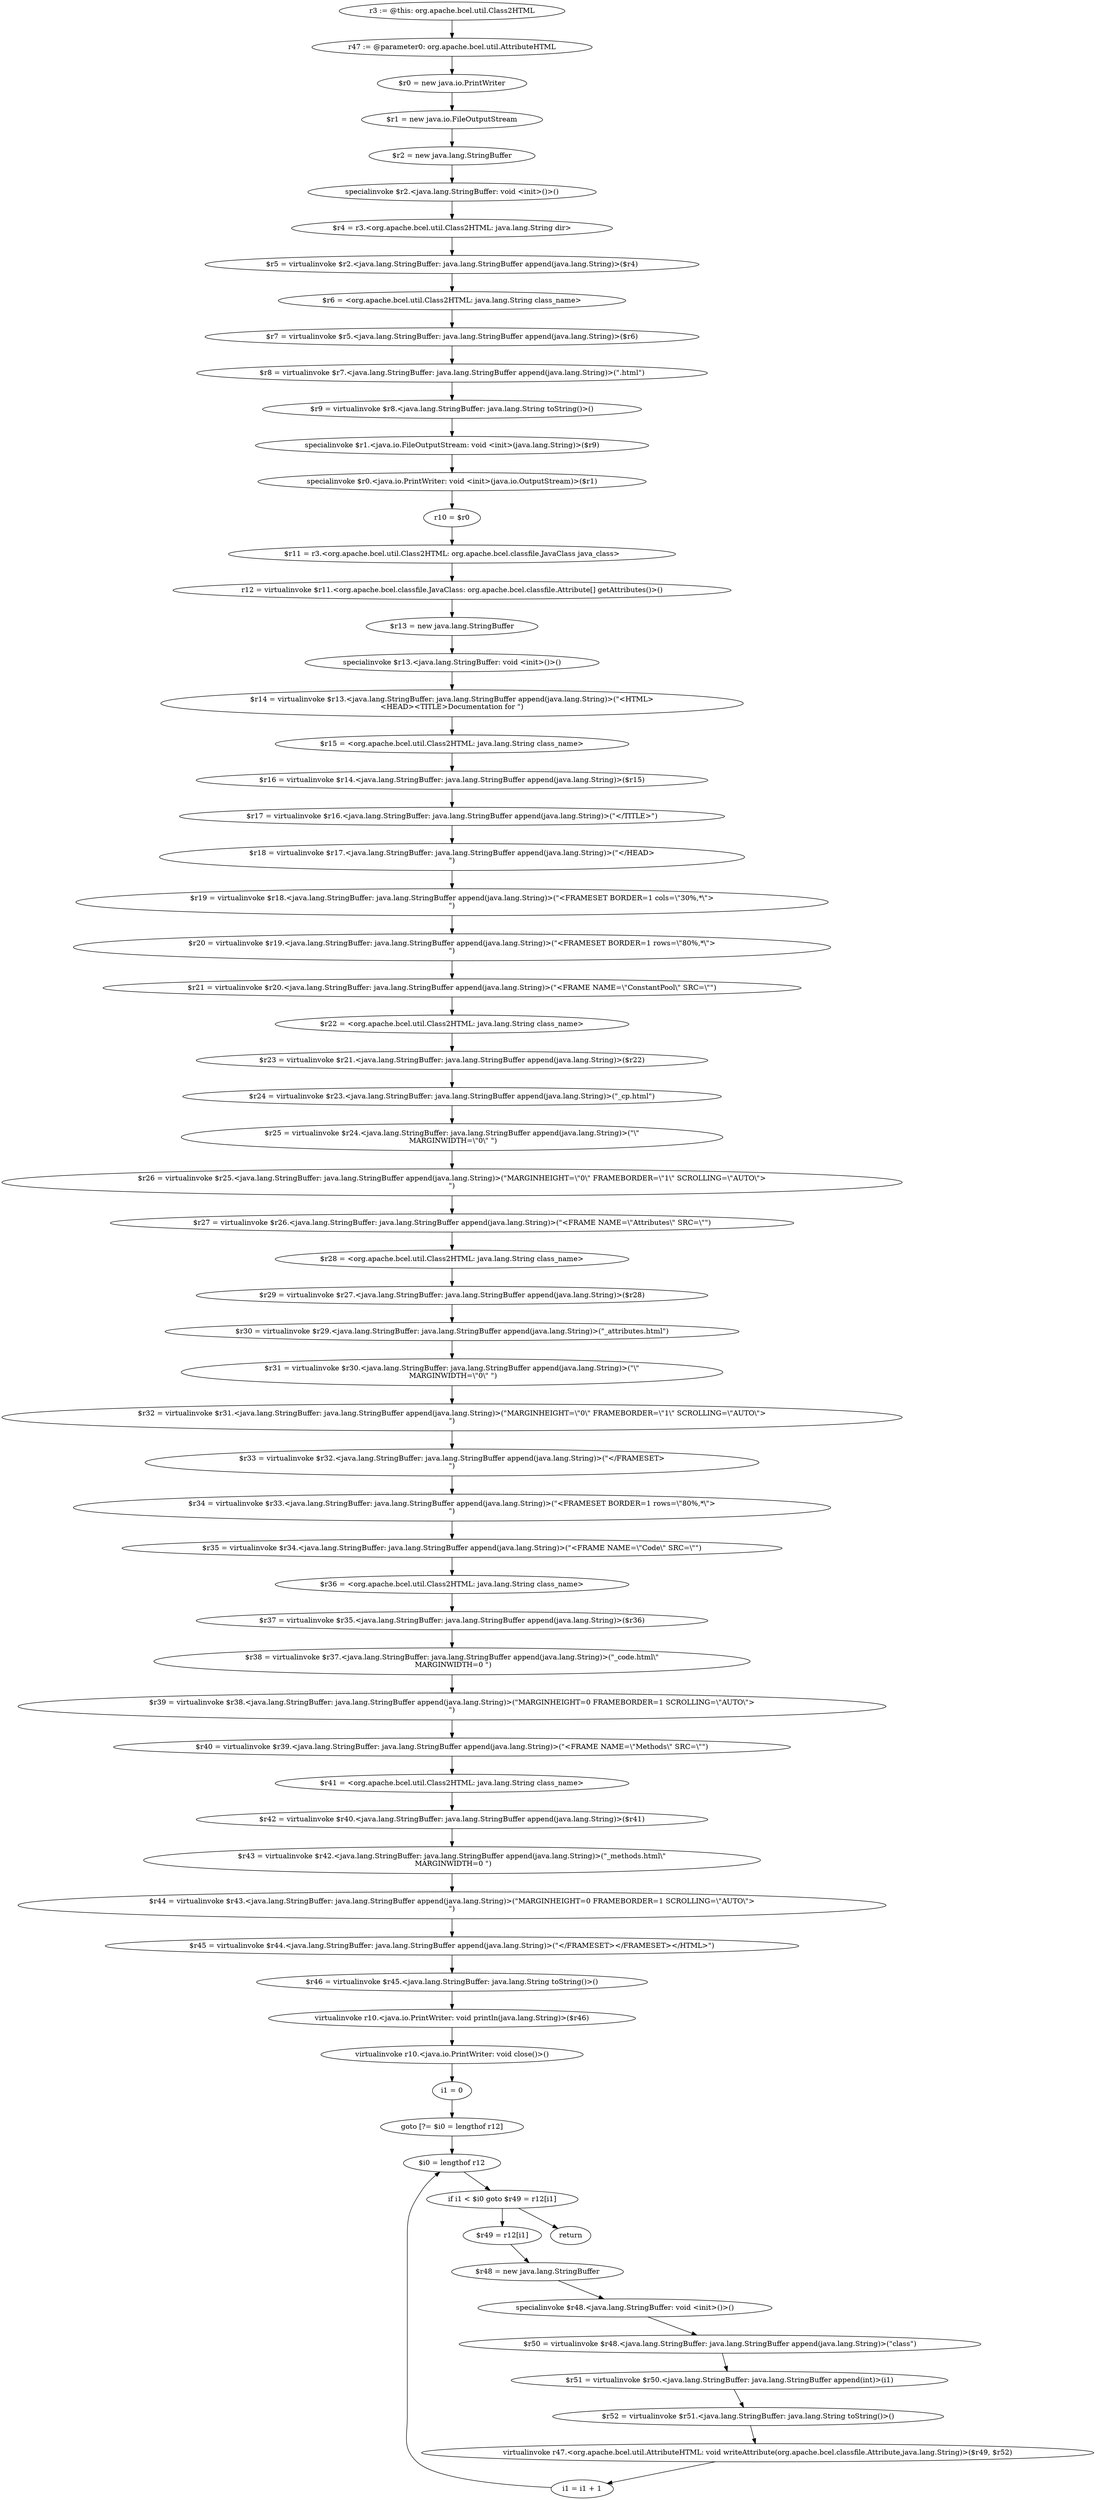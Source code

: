digraph "unitGraph" {
    "r3 := @this: org.apache.bcel.util.Class2HTML"
    "r47 := @parameter0: org.apache.bcel.util.AttributeHTML"
    "$r0 = new java.io.PrintWriter"
    "$r1 = new java.io.FileOutputStream"
    "$r2 = new java.lang.StringBuffer"
    "specialinvoke $r2.<java.lang.StringBuffer: void <init>()>()"
    "$r4 = r3.<org.apache.bcel.util.Class2HTML: java.lang.String dir>"
    "$r5 = virtualinvoke $r2.<java.lang.StringBuffer: java.lang.StringBuffer append(java.lang.String)>($r4)"
    "$r6 = <org.apache.bcel.util.Class2HTML: java.lang.String class_name>"
    "$r7 = virtualinvoke $r5.<java.lang.StringBuffer: java.lang.StringBuffer append(java.lang.String)>($r6)"
    "$r8 = virtualinvoke $r7.<java.lang.StringBuffer: java.lang.StringBuffer append(java.lang.String)>(\".html\")"
    "$r9 = virtualinvoke $r8.<java.lang.StringBuffer: java.lang.String toString()>()"
    "specialinvoke $r1.<java.io.FileOutputStream: void <init>(java.lang.String)>($r9)"
    "specialinvoke $r0.<java.io.PrintWriter: void <init>(java.io.OutputStream)>($r1)"
    "r10 = $r0"
    "$r11 = r3.<org.apache.bcel.util.Class2HTML: org.apache.bcel.classfile.JavaClass java_class>"
    "r12 = virtualinvoke $r11.<org.apache.bcel.classfile.JavaClass: org.apache.bcel.classfile.Attribute[] getAttributes()>()"
    "$r13 = new java.lang.StringBuffer"
    "specialinvoke $r13.<java.lang.StringBuffer: void <init>()>()"
    "$r14 = virtualinvoke $r13.<java.lang.StringBuffer: java.lang.StringBuffer append(java.lang.String)>(\"<HTML>\n<HEAD><TITLE>Documentation for \")"
    "$r15 = <org.apache.bcel.util.Class2HTML: java.lang.String class_name>"
    "$r16 = virtualinvoke $r14.<java.lang.StringBuffer: java.lang.StringBuffer append(java.lang.String)>($r15)"
    "$r17 = virtualinvoke $r16.<java.lang.StringBuffer: java.lang.StringBuffer append(java.lang.String)>(\"</TITLE>\")"
    "$r18 = virtualinvoke $r17.<java.lang.StringBuffer: java.lang.StringBuffer append(java.lang.String)>(\"</HEAD>\n\")"
    "$r19 = virtualinvoke $r18.<java.lang.StringBuffer: java.lang.StringBuffer append(java.lang.String)>(\"<FRAMESET BORDER=1 cols=\\\"30%,*\\\">\n\")"
    "$r20 = virtualinvoke $r19.<java.lang.StringBuffer: java.lang.StringBuffer append(java.lang.String)>(\"<FRAMESET BORDER=1 rows=\\\"80%,*\\\">\n\")"
    "$r21 = virtualinvoke $r20.<java.lang.StringBuffer: java.lang.StringBuffer append(java.lang.String)>(\"<FRAME NAME=\\\"ConstantPool\\\" SRC=\\\"\")"
    "$r22 = <org.apache.bcel.util.Class2HTML: java.lang.String class_name>"
    "$r23 = virtualinvoke $r21.<java.lang.StringBuffer: java.lang.StringBuffer append(java.lang.String)>($r22)"
    "$r24 = virtualinvoke $r23.<java.lang.StringBuffer: java.lang.StringBuffer append(java.lang.String)>(\"_cp.html\")"
    "$r25 = virtualinvoke $r24.<java.lang.StringBuffer: java.lang.StringBuffer append(java.lang.String)>(\"\\\"\n MARGINWIDTH=\\\"0\\\" \")"
    "$r26 = virtualinvoke $r25.<java.lang.StringBuffer: java.lang.StringBuffer append(java.lang.String)>(\"MARGINHEIGHT=\\\"0\\\" FRAMEBORDER=\\\"1\\\" SCROLLING=\\\"AUTO\\\">\n\")"
    "$r27 = virtualinvoke $r26.<java.lang.StringBuffer: java.lang.StringBuffer append(java.lang.String)>(\"<FRAME NAME=\\\"Attributes\\\" SRC=\\\"\")"
    "$r28 = <org.apache.bcel.util.Class2HTML: java.lang.String class_name>"
    "$r29 = virtualinvoke $r27.<java.lang.StringBuffer: java.lang.StringBuffer append(java.lang.String)>($r28)"
    "$r30 = virtualinvoke $r29.<java.lang.StringBuffer: java.lang.StringBuffer append(java.lang.String)>(\"_attributes.html\")"
    "$r31 = virtualinvoke $r30.<java.lang.StringBuffer: java.lang.StringBuffer append(java.lang.String)>(\"\\\"\n MARGINWIDTH=\\\"0\\\" \")"
    "$r32 = virtualinvoke $r31.<java.lang.StringBuffer: java.lang.StringBuffer append(java.lang.String)>(\"MARGINHEIGHT=\\\"0\\\" FRAMEBORDER=\\\"1\\\" SCROLLING=\\\"AUTO\\\">\n\")"
    "$r33 = virtualinvoke $r32.<java.lang.StringBuffer: java.lang.StringBuffer append(java.lang.String)>(\"</FRAMESET>\n\")"
    "$r34 = virtualinvoke $r33.<java.lang.StringBuffer: java.lang.StringBuffer append(java.lang.String)>(\"<FRAMESET BORDER=1 rows=\\\"80%,*\\\">\n\")"
    "$r35 = virtualinvoke $r34.<java.lang.StringBuffer: java.lang.StringBuffer append(java.lang.String)>(\"<FRAME NAME=\\\"Code\\\" SRC=\\\"\")"
    "$r36 = <org.apache.bcel.util.Class2HTML: java.lang.String class_name>"
    "$r37 = virtualinvoke $r35.<java.lang.StringBuffer: java.lang.StringBuffer append(java.lang.String)>($r36)"
    "$r38 = virtualinvoke $r37.<java.lang.StringBuffer: java.lang.StringBuffer append(java.lang.String)>(\"_code.html\\\"\n MARGINWIDTH=0 \")"
    "$r39 = virtualinvoke $r38.<java.lang.StringBuffer: java.lang.StringBuffer append(java.lang.String)>(\"MARGINHEIGHT=0 FRAMEBORDER=1 SCROLLING=\\\"AUTO\\\">\n\")"
    "$r40 = virtualinvoke $r39.<java.lang.StringBuffer: java.lang.StringBuffer append(java.lang.String)>(\"<FRAME NAME=\\\"Methods\\\" SRC=\\\"\")"
    "$r41 = <org.apache.bcel.util.Class2HTML: java.lang.String class_name>"
    "$r42 = virtualinvoke $r40.<java.lang.StringBuffer: java.lang.StringBuffer append(java.lang.String)>($r41)"
    "$r43 = virtualinvoke $r42.<java.lang.StringBuffer: java.lang.StringBuffer append(java.lang.String)>(\"_methods.html\\\"\n MARGINWIDTH=0 \")"
    "$r44 = virtualinvoke $r43.<java.lang.StringBuffer: java.lang.StringBuffer append(java.lang.String)>(\"MARGINHEIGHT=0 FRAMEBORDER=1 SCROLLING=\\\"AUTO\\\">\n\")"
    "$r45 = virtualinvoke $r44.<java.lang.StringBuffer: java.lang.StringBuffer append(java.lang.String)>(\"</FRAMESET></FRAMESET></HTML>\")"
    "$r46 = virtualinvoke $r45.<java.lang.StringBuffer: java.lang.String toString()>()"
    "virtualinvoke r10.<java.io.PrintWriter: void println(java.lang.String)>($r46)"
    "virtualinvoke r10.<java.io.PrintWriter: void close()>()"
    "i1 = 0"
    "goto [?= $i0 = lengthof r12]"
    "$r49 = r12[i1]"
    "$r48 = new java.lang.StringBuffer"
    "specialinvoke $r48.<java.lang.StringBuffer: void <init>()>()"
    "$r50 = virtualinvoke $r48.<java.lang.StringBuffer: java.lang.StringBuffer append(java.lang.String)>(\"class\")"
    "$r51 = virtualinvoke $r50.<java.lang.StringBuffer: java.lang.StringBuffer append(int)>(i1)"
    "$r52 = virtualinvoke $r51.<java.lang.StringBuffer: java.lang.String toString()>()"
    "virtualinvoke r47.<org.apache.bcel.util.AttributeHTML: void writeAttribute(org.apache.bcel.classfile.Attribute,java.lang.String)>($r49, $r52)"
    "i1 = i1 + 1"
    "$i0 = lengthof r12"
    "if i1 < $i0 goto $r49 = r12[i1]"
    "return"
    "r3 := @this: org.apache.bcel.util.Class2HTML"->"r47 := @parameter0: org.apache.bcel.util.AttributeHTML";
    "r47 := @parameter0: org.apache.bcel.util.AttributeHTML"->"$r0 = new java.io.PrintWriter";
    "$r0 = new java.io.PrintWriter"->"$r1 = new java.io.FileOutputStream";
    "$r1 = new java.io.FileOutputStream"->"$r2 = new java.lang.StringBuffer";
    "$r2 = new java.lang.StringBuffer"->"specialinvoke $r2.<java.lang.StringBuffer: void <init>()>()";
    "specialinvoke $r2.<java.lang.StringBuffer: void <init>()>()"->"$r4 = r3.<org.apache.bcel.util.Class2HTML: java.lang.String dir>";
    "$r4 = r3.<org.apache.bcel.util.Class2HTML: java.lang.String dir>"->"$r5 = virtualinvoke $r2.<java.lang.StringBuffer: java.lang.StringBuffer append(java.lang.String)>($r4)";
    "$r5 = virtualinvoke $r2.<java.lang.StringBuffer: java.lang.StringBuffer append(java.lang.String)>($r4)"->"$r6 = <org.apache.bcel.util.Class2HTML: java.lang.String class_name>";
    "$r6 = <org.apache.bcel.util.Class2HTML: java.lang.String class_name>"->"$r7 = virtualinvoke $r5.<java.lang.StringBuffer: java.lang.StringBuffer append(java.lang.String)>($r6)";
    "$r7 = virtualinvoke $r5.<java.lang.StringBuffer: java.lang.StringBuffer append(java.lang.String)>($r6)"->"$r8 = virtualinvoke $r7.<java.lang.StringBuffer: java.lang.StringBuffer append(java.lang.String)>(\".html\")";
    "$r8 = virtualinvoke $r7.<java.lang.StringBuffer: java.lang.StringBuffer append(java.lang.String)>(\".html\")"->"$r9 = virtualinvoke $r8.<java.lang.StringBuffer: java.lang.String toString()>()";
    "$r9 = virtualinvoke $r8.<java.lang.StringBuffer: java.lang.String toString()>()"->"specialinvoke $r1.<java.io.FileOutputStream: void <init>(java.lang.String)>($r9)";
    "specialinvoke $r1.<java.io.FileOutputStream: void <init>(java.lang.String)>($r9)"->"specialinvoke $r0.<java.io.PrintWriter: void <init>(java.io.OutputStream)>($r1)";
    "specialinvoke $r0.<java.io.PrintWriter: void <init>(java.io.OutputStream)>($r1)"->"r10 = $r0";
    "r10 = $r0"->"$r11 = r3.<org.apache.bcel.util.Class2HTML: org.apache.bcel.classfile.JavaClass java_class>";
    "$r11 = r3.<org.apache.bcel.util.Class2HTML: org.apache.bcel.classfile.JavaClass java_class>"->"r12 = virtualinvoke $r11.<org.apache.bcel.classfile.JavaClass: org.apache.bcel.classfile.Attribute[] getAttributes()>()";
    "r12 = virtualinvoke $r11.<org.apache.bcel.classfile.JavaClass: org.apache.bcel.classfile.Attribute[] getAttributes()>()"->"$r13 = new java.lang.StringBuffer";
    "$r13 = new java.lang.StringBuffer"->"specialinvoke $r13.<java.lang.StringBuffer: void <init>()>()";
    "specialinvoke $r13.<java.lang.StringBuffer: void <init>()>()"->"$r14 = virtualinvoke $r13.<java.lang.StringBuffer: java.lang.StringBuffer append(java.lang.String)>(\"<HTML>\n<HEAD><TITLE>Documentation for \")";
    "$r14 = virtualinvoke $r13.<java.lang.StringBuffer: java.lang.StringBuffer append(java.lang.String)>(\"<HTML>\n<HEAD><TITLE>Documentation for \")"->"$r15 = <org.apache.bcel.util.Class2HTML: java.lang.String class_name>";
    "$r15 = <org.apache.bcel.util.Class2HTML: java.lang.String class_name>"->"$r16 = virtualinvoke $r14.<java.lang.StringBuffer: java.lang.StringBuffer append(java.lang.String)>($r15)";
    "$r16 = virtualinvoke $r14.<java.lang.StringBuffer: java.lang.StringBuffer append(java.lang.String)>($r15)"->"$r17 = virtualinvoke $r16.<java.lang.StringBuffer: java.lang.StringBuffer append(java.lang.String)>(\"</TITLE>\")";
    "$r17 = virtualinvoke $r16.<java.lang.StringBuffer: java.lang.StringBuffer append(java.lang.String)>(\"</TITLE>\")"->"$r18 = virtualinvoke $r17.<java.lang.StringBuffer: java.lang.StringBuffer append(java.lang.String)>(\"</HEAD>\n\")";
    "$r18 = virtualinvoke $r17.<java.lang.StringBuffer: java.lang.StringBuffer append(java.lang.String)>(\"</HEAD>\n\")"->"$r19 = virtualinvoke $r18.<java.lang.StringBuffer: java.lang.StringBuffer append(java.lang.String)>(\"<FRAMESET BORDER=1 cols=\\\"30%,*\\\">\n\")";
    "$r19 = virtualinvoke $r18.<java.lang.StringBuffer: java.lang.StringBuffer append(java.lang.String)>(\"<FRAMESET BORDER=1 cols=\\\"30%,*\\\">\n\")"->"$r20 = virtualinvoke $r19.<java.lang.StringBuffer: java.lang.StringBuffer append(java.lang.String)>(\"<FRAMESET BORDER=1 rows=\\\"80%,*\\\">\n\")";
    "$r20 = virtualinvoke $r19.<java.lang.StringBuffer: java.lang.StringBuffer append(java.lang.String)>(\"<FRAMESET BORDER=1 rows=\\\"80%,*\\\">\n\")"->"$r21 = virtualinvoke $r20.<java.lang.StringBuffer: java.lang.StringBuffer append(java.lang.String)>(\"<FRAME NAME=\\\"ConstantPool\\\" SRC=\\\"\")";
    "$r21 = virtualinvoke $r20.<java.lang.StringBuffer: java.lang.StringBuffer append(java.lang.String)>(\"<FRAME NAME=\\\"ConstantPool\\\" SRC=\\\"\")"->"$r22 = <org.apache.bcel.util.Class2HTML: java.lang.String class_name>";
    "$r22 = <org.apache.bcel.util.Class2HTML: java.lang.String class_name>"->"$r23 = virtualinvoke $r21.<java.lang.StringBuffer: java.lang.StringBuffer append(java.lang.String)>($r22)";
    "$r23 = virtualinvoke $r21.<java.lang.StringBuffer: java.lang.StringBuffer append(java.lang.String)>($r22)"->"$r24 = virtualinvoke $r23.<java.lang.StringBuffer: java.lang.StringBuffer append(java.lang.String)>(\"_cp.html\")";
    "$r24 = virtualinvoke $r23.<java.lang.StringBuffer: java.lang.StringBuffer append(java.lang.String)>(\"_cp.html\")"->"$r25 = virtualinvoke $r24.<java.lang.StringBuffer: java.lang.StringBuffer append(java.lang.String)>(\"\\\"\n MARGINWIDTH=\\\"0\\\" \")";
    "$r25 = virtualinvoke $r24.<java.lang.StringBuffer: java.lang.StringBuffer append(java.lang.String)>(\"\\\"\n MARGINWIDTH=\\\"0\\\" \")"->"$r26 = virtualinvoke $r25.<java.lang.StringBuffer: java.lang.StringBuffer append(java.lang.String)>(\"MARGINHEIGHT=\\\"0\\\" FRAMEBORDER=\\\"1\\\" SCROLLING=\\\"AUTO\\\">\n\")";
    "$r26 = virtualinvoke $r25.<java.lang.StringBuffer: java.lang.StringBuffer append(java.lang.String)>(\"MARGINHEIGHT=\\\"0\\\" FRAMEBORDER=\\\"1\\\" SCROLLING=\\\"AUTO\\\">\n\")"->"$r27 = virtualinvoke $r26.<java.lang.StringBuffer: java.lang.StringBuffer append(java.lang.String)>(\"<FRAME NAME=\\\"Attributes\\\" SRC=\\\"\")";
    "$r27 = virtualinvoke $r26.<java.lang.StringBuffer: java.lang.StringBuffer append(java.lang.String)>(\"<FRAME NAME=\\\"Attributes\\\" SRC=\\\"\")"->"$r28 = <org.apache.bcel.util.Class2HTML: java.lang.String class_name>";
    "$r28 = <org.apache.bcel.util.Class2HTML: java.lang.String class_name>"->"$r29 = virtualinvoke $r27.<java.lang.StringBuffer: java.lang.StringBuffer append(java.lang.String)>($r28)";
    "$r29 = virtualinvoke $r27.<java.lang.StringBuffer: java.lang.StringBuffer append(java.lang.String)>($r28)"->"$r30 = virtualinvoke $r29.<java.lang.StringBuffer: java.lang.StringBuffer append(java.lang.String)>(\"_attributes.html\")";
    "$r30 = virtualinvoke $r29.<java.lang.StringBuffer: java.lang.StringBuffer append(java.lang.String)>(\"_attributes.html\")"->"$r31 = virtualinvoke $r30.<java.lang.StringBuffer: java.lang.StringBuffer append(java.lang.String)>(\"\\\"\n MARGINWIDTH=\\\"0\\\" \")";
    "$r31 = virtualinvoke $r30.<java.lang.StringBuffer: java.lang.StringBuffer append(java.lang.String)>(\"\\\"\n MARGINWIDTH=\\\"0\\\" \")"->"$r32 = virtualinvoke $r31.<java.lang.StringBuffer: java.lang.StringBuffer append(java.lang.String)>(\"MARGINHEIGHT=\\\"0\\\" FRAMEBORDER=\\\"1\\\" SCROLLING=\\\"AUTO\\\">\n\")";
    "$r32 = virtualinvoke $r31.<java.lang.StringBuffer: java.lang.StringBuffer append(java.lang.String)>(\"MARGINHEIGHT=\\\"0\\\" FRAMEBORDER=\\\"1\\\" SCROLLING=\\\"AUTO\\\">\n\")"->"$r33 = virtualinvoke $r32.<java.lang.StringBuffer: java.lang.StringBuffer append(java.lang.String)>(\"</FRAMESET>\n\")";
    "$r33 = virtualinvoke $r32.<java.lang.StringBuffer: java.lang.StringBuffer append(java.lang.String)>(\"</FRAMESET>\n\")"->"$r34 = virtualinvoke $r33.<java.lang.StringBuffer: java.lang.StringBuffer append(java.lang.String)>(\"<FRAMESET BORDER=1 rows=\\\"80%,*\\\">\n\")";
    "$r34 = virtualinvoke $r33.<java.lang.StringBuffer: java.lang.StringBuffer append(java.lang.String)>(\"<FRAMESET BORDER=1 rows=\\\"80%,*\\\">\n\")"->"$r35 = virtualinvoke $r34.<java.lang.StringBuffer: java.lang.StringBuffer append(java.lang.String)>(\"<FRAME NAME=\\\"Code\\\" SRC=\\\"\")";
    "$r35 = virtualinvoke $r34.<java.lang.StringBuffer: java.lang.StringBuffer append(java.lang.String)>(\"<FRAME NAME=\\\"Code\\\" SRC=\\\"\")"->"$r36 = <org.apache.bcel.util.Class2HTML: java.lang.String class_name>";
    "$r36 = <org.apache.bcel.util.Class2HTML: java.lang.String class_name>"->"$r37 = virtualinvoke $r35.<java.lang.StringBuffer: java.lang.StringBuffer append(java.lang.String)>($r36)";
    "$r37 = virtualinvoke $r35.<java.lang.StringBuffer: java.lang.StringBuffer append(java.lang.String)>($r36)"->"$r38 = virtualinvoke $r37.<java.lang.StringBuffer: java.lang.StringBuffer append(java.lang.String)>(\"_code.html\\\"\n MARGINWIDTH=0 \")";
    "$r38 = virtualinvoke $r37.<java.lang.StringBuffer: java.lang.StringBuffer append(java.lang.String)>(\"_code.html\\\"\n MARGINWIDTH=0 \")"->"$r39 = virtualinvoke $r38.<java.lang.StringBuffer: java.lang.StringBuffer append(java.lang.String)>(\"MARGINHEIGHT=0 FRAMEBORDER=1 SCROLLING=\\\"AUTO\\\">\n\")";
    "$r39 = virtualinvoke $r38.<java.lang.StringBuffer: java.lang.StringBuffer append(java.lang.String)>(\"MARGINHEIGHT=0 FRAMEBORDER=1 SCROLLING=\\\"AUTO\\\">\n\")"->"$r40 = virtualinvoke $r39.<java.lang.StringBuffer: java.lang.StringBuffer append(java.lang.String)>(\"<FRAME NAME=\\\"Methods\\\" SRC=\\\"\")";
    "$r40 = virtualinvoke $r39.<java.lang.StringBuffer: java.lang.StringBuffer append(java.lang.String)>(\"<FRAME NAME=\\\"Methods\\\" SRC=\\\"\")"->"$r41 = <org.apache.bcel.util.Class2HTML: java.lang.String class_name>";
    "$r41 = <org.apache.bcel.util.Class2HTML: java.lang.String class_name>"->"$r42 = virtualinvoke $r40.<java.lang.StringBuffer: java.lang.StringBuffer append(java.lang.String)>($r41)";
    "$r42 = virtualinvoke $r40.<java.lang.StringBuffer: java.lang.StringBuffer append(java.lang.String)>($r41)"->"$r43 = virtualinvoke $r42.<java.lang.StringBuffer: java.lang.StringBuffer append(java.lang.String)>(\"_methods.html\\\"\n MARGINWIDTH=0 \")";
    "$r43 = virtualinvoke $r42.<java.lang.StringBuffer: java.lang.StringBuffer append(java.lang.String)>(\"_methods.html\\\"\n MARGINWIDTH=0 \")"->"$r44 = virtualinvoke $r43.<java.lang.StringBuffer: java.lang.StringBuffer append(java.lang.String)>(\"MARGINHEIGHT=0 FRAMEBORDER=1 SCROLLING=\\\"AUTO\\\">\n\")";
    "$r44 = virtualinvoke $r43.<java.lang.StringBuffer: java.lang.StringBuffer append(java.lang.String)>(\"MARGINHEIGHT=0 FRAMEBORDER=1 SCROLLING=\\\"AUTO\\\">\n\")"->"$r45 = virtualinvoke $r44.<java.lang.StringBuffer: java.lang.StringBuffer append(java.lang.String)>(\"</FRAMESET></FRAMESET></HTML>\")";
    "$r45 = virtualinvoke $r44.<java.lang.StringBuffer: java.lang.StringBuffer append(java.lang.String)>(\"</FRAMESET></FRAMESET></HTML>\")"->"$r46 = virtualinvoke $r45.<java.lang.StringBuffer: java.lang.String toString()>()";
    "$r46 = virtualinvoke $r45.<java.lang.StringBuffer: java.lang.String toString()>()"->"virtualinvoke r10.<java.io.PrintWriter: void println(java.lang.String)>($r46)";
    "virtualinvoke r10.<java.io.PrintWriter: void println(java.lang.String)>($r46)"->"virtualinvoke r10.<java.io.PrintWriter: void close()>()";
    "virtualinvoke r10.<java.io.PrintWriter: void close()>()"->"i1 = 0";
    "i1 = 0"->"goto [?= $i0 = lengthof r12]";
    "goto [?= $i0 = lengthof r12]"->"$i0 = lengthof r12";
    "$r49 = r12[i1]"->"$r48 = new java.lang.StringBuffer";
    "$r48 = new java.lang.StringBuffer"->"specialinvoke $r48.<java.lang.StringBuffer: void <init>()>()";
    "specialinvoke $r48.<java.lang.StringBuffer: void <init>()>()"->"$r50 = virtualinvoke $r48.<java.lang.StringBuffer: java.lang.StringBuffer append(java.lang.String)>(\"class\")";
    "$r50 = virtualinvoke $r48.<java.lang.StringBuffer: java.lang.StringBuffer append(java.lang.String)>(\"class\")"->"$r51 = virtualinvoke $r50.<java.lang.StringBuffer: java.lang.StringBuffer append(int)>(i1)";
    "$r51 = virtualinvoke $r50.<java.lang.StringBuffer: java.lang.StringBuffer append(int)>(i1)"->"$r52 = virtualinvoke $r51.<java.lang.StringBuffer: java.lang.String toString()>()";
    "$r52 = virtualinvoke $r51.<java.lang.StringBuffer: java.lang.String toString()>()"->"virtualinvoke r47.<org.apache.bcel.util.AttributeHTML: void writeAttribute(org.apache.bcel.classfile.Attribute,java.lang.String)>($r49, $r52)";
    "virtualinvoke r47.<org.apache.bcel.util.AttributeHTML: void writeAttribute(org.apache.bcel.classfile.Attribute,java.lang.String)>($r49, $r52)"->"i1 = i1 + 1";
    "i1 = i1 + 1"->"$i0 = lengthof r12";
    "$i0 = lengthof r12"->"if i1 < $i0 goto $r49 = r12[i1]";
    "if i1 < $i0 goto $r49 = r12[i1]"->"return";
    "if i1 < $i0 goto $r49 = r12[i1]"->"$r49 = r12[i1]";
}
